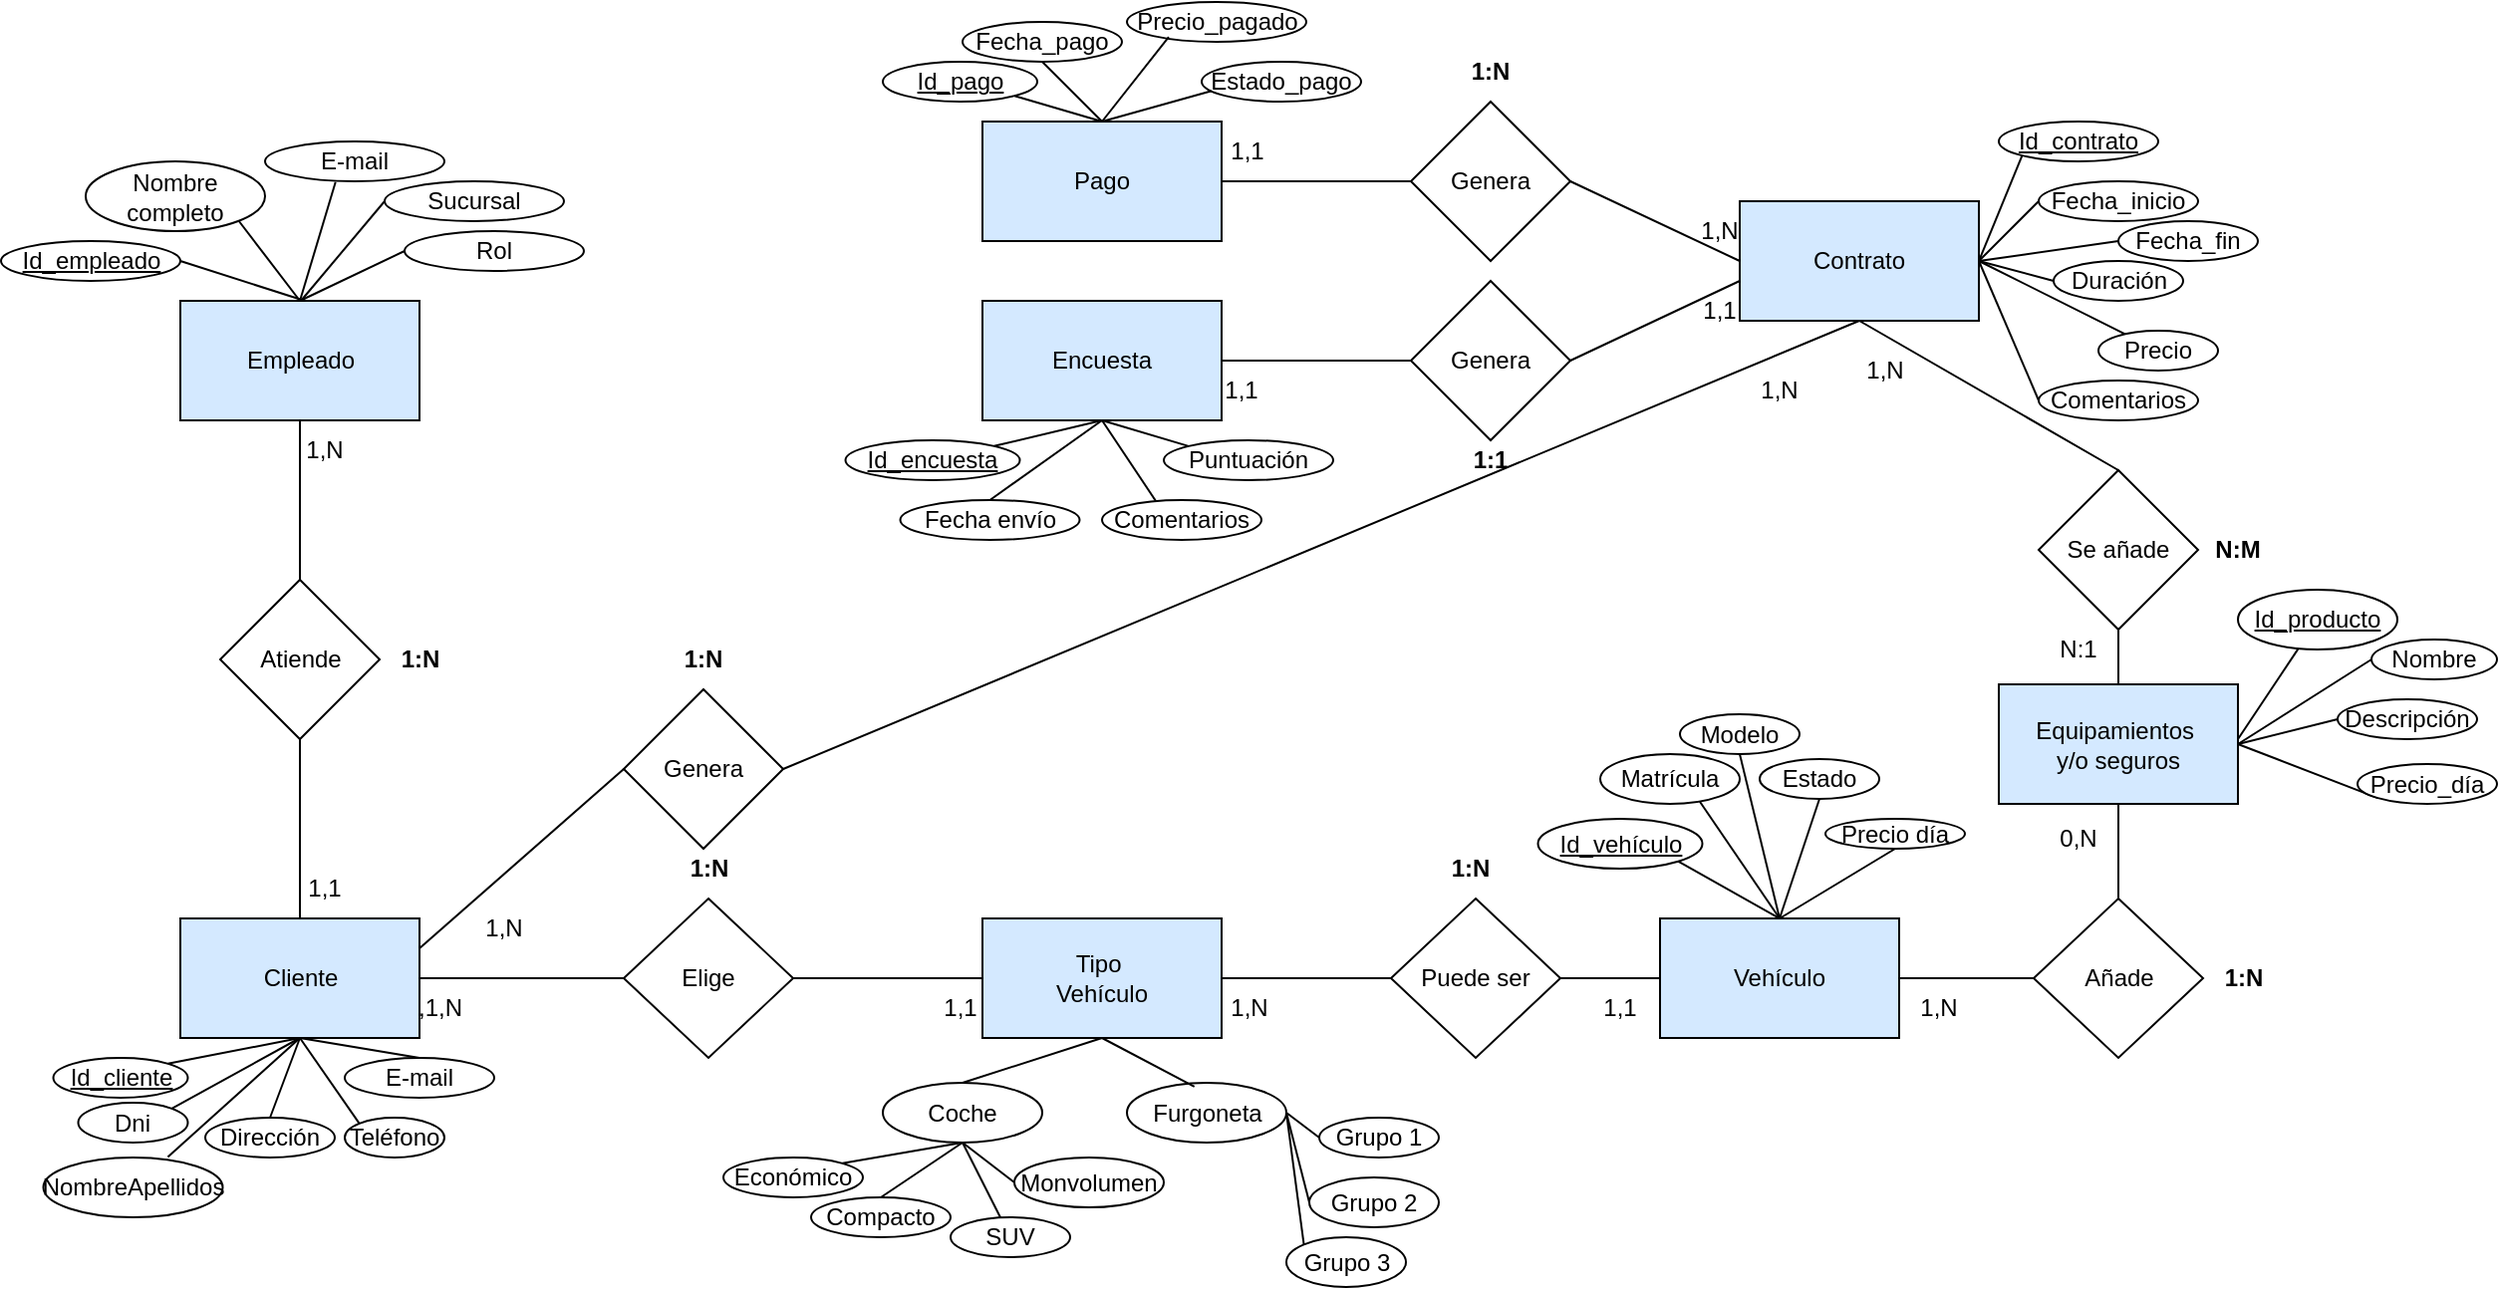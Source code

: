 <mxfile version="22.0.2" type="device">
  <diagram name="Página-1" id="fV-J__cZfQo93oOP77fv">
    <mxGraphModel dx="2089" dy="1761" grid="1" gridSize="10" guides="1" tooltips="1" connect="1" arrows="1" fold="1" page="1" pageScale="1" pageWidth="827" pageHeight="1169" background="#FFFFFF" math="0" shadow="0">
      <root>
        <mxCell id="0" />
        <mxCell id="1" parent="0" />
        <mxCell id="uSXimBow2SyvMB53U5gD-1" value="Tipo&amp;nbsp;&lt;br&gt;Vehículo" style="rounded=0;whiteSpace=wrap;html=1;fillColor=#D4E9FF;" parent="1" vertex="1">
          <mxGeometry x="280" y="330" width="120" height="60" as="geometry" />
        </mxCell>
        <mxCell id="uSXimBow2SyvMB53U5gD-2" value="Equipamientos&amp;nbsp;&lt;br&gt;y/o seguros" style="rounded=0;whiteSpace=wrap;html=1;fillColor=#D4E9FF" parent="1" vertex="1">
          <mxGeometry x="790" y="212.5" width="120" height="60" as="geometry" />
        </mxCell>
        <mxCell id="uSXimBow2SyvMB53U5gD-3" value="Contrato" style="rounded=0;whiteSpace=wrap;html=1;fillColor=#D4E9FF" parent="1" vertex="1">
          <mxGeometry x="660" y="-30" width="120" height="60" as="geometry" />
        </mxCell>
        <mxCell id="uSXimBow2SyvMB53U5gD-4" value="Cliente" style="rounded=0;whiteSpace=wrap;html=1;fillColor=#D4E9FF;" parent="1" vertex="1">
          <mxGeometry x="-122.5" y="330" width="120" height="60" as="geometry" />
        </mxCell>
        <mxCell id="uSXimBow2SyvMB53U5gD-5" value="Empleado" style="rounded=0;whiteSpace=wrap;html=1;fillColor=#D4E9FF;" parent="1" vertex="1">
          <mxGeometry x="-122.5" y="20" width="120" height="60" as="geometry" />
        </mxCell>
        <mxCell id="uSXimBow2SyvMB53U5gD-6" value="Pago" style="rounded=0;whiteSpace=wrap;html=1;fillColor=#D4E9FF;" parent="1" vertex="1">
          <mxGeometry x="280" y="-70" width="120" height="60" as="geometry" />
        </mxCell>
        <mxCell id="uSXimBow2SyvMB53U5gD-7" value="Encuesta" style="rounded=0;whiteSpace=wrap;html=1;fillColor=#D4E9FF" parent="1" vertex="1">
          <mxGeometry x="280" y="20" width="120" height="60" as="geometry" />
        </mxCell>
        <mxCell id="uSXimBow2SyvMB53U5gD-16" value="Fecha_inicio" style="ellipse;whiteSpace=wrap;html=1;" parent="1" vertex="1">
          <mxGeometry x="810" y="-40" width="80" height="20" as="geometry" />
        </mxCell>
        <mxCell id="uSXimBow2SyvMB53U5gD-21" value="Precio" style="ellipse;whiteSpace=wrap;html=1;" parent="1" vertex="1">
          <mxGeometry x="840" y="35" width="60" height="20" as="geometry" />
        </mxCell>
        <mxCell id="uSXimBow2SyvMB53U5gD-22" value="&lt;div&gt;Duración&lt;/div&gt;" style="ellipse;whiteSpace=wrap;html=1;" parent="1" vertex="1">
          <mxGeometry x="817.5" width="65" height="20" as="geometry" />
        </mxCell>
        <mxCell id="uSXimBow2SyvMB53U5gD-23" value="&lt;div&gt;Comentarios&lt;/div&gt;" style="ellipse;whiteSpace=wrap;html=1;" parent="1" vertex="1">
          <mxGeometry x="810" y="60" width="80" height="20" as="geometry" />
        </mxCell>
        <mxCell id="uSXimBow2SyvMB53U5gD-25" value="Fecha_pago" style="ellipse;whiteSpace=wrap;html=1;" parent="1" vertex="1">
          <mxGeometry x="270" y="-120" width="80" height="20" as="geometry" />
        </mxCell>
        <mxCell id="uSXimBow2SyvMB53U5gD-26" value="&lt;div&gt;Fecha_fin&lt;/div&gt;" style="ellipse;whiteSpace=wrap;html=1;" parent="1" vertex="1">
          <mxGeometry x="850" y="-20" width="70" height="20" as="geometry" />
        </mxCell>
        <mxCell id="uSXimBow2SyvMB53U5gD-27" value="&lt;u&gt;Id_contrato&lt;/u&gt;" style="ellipse;whiteSpace=wrap;html=1;" parent="1" vertex="1">
          <mxGeometry x="790" y="-70" width="80" height="20" as="geometry" />
        </mxCell>
        <mxCell id="uSXimBow2SyvMB53U5gD-28" value="" style="endArrow=none;html=1;rounded=0;exitX=1;exitY=0.5;exitDx=0;exitDy=0;entryX=0;entryY=0.5;entryDx=0;entryDy=0;" parent="1" source="uSXimBow2SyvMB53U5gD-3" target="uSXimBow2SyvMB53U5gD-22" edge="1">
          <mxGeometry width="50" height="50" relative="1" as="geometry">
            <mxPoint x="790" y="-40" as="sourcePoint" />
            <mxPoint x="894.657" y="22.794" as="targetPoint" />
          </mxGeometry>
        </mxCell>
        <mxCell id="uSXimBow2SyvMB53U5gD-29" value="" style="endArrow=none;html=1;rounded=0;entryX=1;entryY=0.5;entryDx=0;entryDy=0;exitX=0;exitY=1;exitDx=0;exitDy=0;" parent="1" source="uSXimBow2SyvMB53U5gD-27" target="uSXimBow2SyvMB53U5gD-3" edge="1">
          <mxGeometry width="50" height="50" relative="1" as="geometry">
            <mxPoint x="335" y="170" as="sourcePoint" />
            <mxPoint x="440" y="148" as="targetPoint" />
          </mxGeometry>
        </mxCell>
        <mxCell id="uSXimBow2SyvMB53U5gD-30" value="" style="endArrow=none;html=1;rounded=0;entryX=0;entryY=0.5;entryDx=0;entryDy=0;exitX=1;exitY=0.5;exitDx=0;exitDy=0;" parent="1" source="uSXimBow2SyvMB53U5gD-3" target="uSXimBow2SyvMB53U5gD-26" edge="1">
          <mxGeometry width="50" height="50" relative="1" as="geometry">
            <mxPoint x="415" y="140" as="sourcePoint" />
            <mxPoint x="465" y="90" as="targetPoint" />
          </mxGeometry>
        </mxCell>
        <mxCell id="uSXimBow2SyvMB53U5gD-31" value="" style="endArrow=none;html=1;rounded=0;entryX=1;entryY=0.5;entryDx=0;entryDy=0;exitX=0;exitY=0.5;exitDx=0;exitDy=0;" parent="1" source="uSXimBow2SyvMB53U5gD-16" target="uSXimBow2SyvMB53U5gD-3" edge="1">
          <mxGeometry width="50" height="50" relative="1" as="geometry">
            <mxPoint x="389" y="140" as="sourcePoint" />
            <mxPoint x="439" y="90" as="targetPoint" />
          </mxGeometry>
        </mxCell>
        <mxCell id="uSXimBow2SyvMB53U5gD-32" value="" style="endArrow=none;html=1;rounded=0;entryX=0;entryY=0.5;entryDx=0;entryDy=0;exitX=1;exitY=0.5;exitDx=0;exitDy=0;" parent="1" source="uSXimBow2SyvMB53U5gD-3" target="uSXimBow2SyvMB53U5gD-23" edge="1">
          <mxGeometry width="50" height="50" relative="1" as="geometry">
            <mxPoint x="770" y="120" as="sourcePoint" />
            <mxPoint x="475" y="104" as="targetPoint" />
          </mxGeometry>
        </mxCell>
        <mxCell id="uSXimBow2SyvMB53U5gD-33" value="" style="endArrow=none;html=1;rounded=0;entryX=0.5;entryY=1;entryDx=0;entryDy=0;exitX=0.5;exitY=1;exitDx=0;exitDy=0;" parent="1" source="uSXimBow2SyvMB53U5gD-7" target="uSXimBow2SyvMB53U5gD-76" edge="1">
          <mxGeometry width="50" height="50" relative="1" as="geometry">
            <mxPoint x="340" y="110" as="sourcePoint" />
            <mxPoint x="290" y="535" as="targetPoint" />
          </mxGeometry>
        </mxCell>
        <mxCell id="uSXimBow2SyvMB53U5gD-34" value="" style="endArrow=none;html=1;rounded=0;exitX=1;exitY=0.5;exitDx=0;exitDy=0;" parent="1" source="uSXimBow2SyvMB53U5gD-3" target="uSXimBow2SyvMB53U5gD-21" edge="1">
          <mxGeometry width="50" height="50" relative="1" as="geometry">
            <mxPoint x="770" y="120" as="sourcePoint" />
            <mxPoint x="630" y="110" as="targetPoint" />
          </mxGeometry>
        </mxCell>
        <mxCell id="uSXimBow2SyvMB53U5gD-35" value="&lt;u&gt;Id_pago&lt;/u&gt;" style="ellipse;whiteSpace=wrap;html=1;" parent="1" vertex="1">
          <mxGeometry x="230" y="-100" width="77.5" height="20" as="geometry" />
        </mxCell>
        <mxCell id="uSXimBow2SyvMB53U5gD-36" value="Estado_pago" style="ellipse;whiteSpace=wrap;html=1;" parent="1" vertex="1">
          <mxGeometry x="390" y="-100" width="80" height="20" as="geometry" />
        </mxCell>
        <mxCell id="uSXimBow2SyvMB53U5gD-37" value="Precio_pagado" style="ellipse;whiteSpace=wrap;html=1;" parent="1" vertex="1">
          <mxGeometry x="352.5" y="-130" width="90" height="20" as="geometry" />
        </mxCell>
        <mxCell id="uSXimBow2SyvMB53U5gD-38" value="" style="endArrow=none;html=1;rounded=0;entryX=0.5;entryY=1;entryDx=0;entryDy=0;exitX=0.5;exitY=0;exitDx=0;exitDy=0;" parent="1" source="uSXimBow2SyvMB53U5gD-6" target="uSXimBow2SyvMB53U5gD-25" edge="1">
          <mxGeometry width="50" height="50" relative="1" as="geometry">
            <mxPoint x="540" y="210" as="sourcePoint" />
            <mxPoint x="590" y="160" as="targetPoint" />
          </mxGeometry>
        </mxCell>
        <mxCell id="uSXimBow2SyvMB53U5gD-39" value="" style="endArrow=none;html=1;rounded=0;entryX=1;entryY=1;entryDx=0;entryDy=0;exitX=0.5;exitY=0;exitDx=0;exitDy=0;" parent="1" source="uSXimBow2SyvMB53U5gD-6" target="uSXimBow2SyvMB53U5gD-35" edge="1">
          <mxGeometry width="50" height="50" relative="1" as="geometry">
            <mxPoint x="575" y="215" as="sourcePoint" />
            <mxPoint x="625" y="165" as="targetPoint" />
          </mxGeometry>
        </mxCell>
        <mxCell id="uSXimBow2SyvMB53U5gD-40" value="" style="endArrow=none;html=1;rounded=0;entryX=0.063;entryY=0.733;entryDx=0;entryDy=0;exitX=0.5;exitY=0;exitDx=0;exitDy=0;entryPerimeter=0;" parent="1" source="uSXimBow2SyvMB53U5gD-6" target="uSXimBow2SyvMB53U5gD-36" edge="1">
          <mxGeometry width="50" height="50" relative="1" as="geometry">
            <mxPoint x="730" y="300" as="sourcePoint" />
            <mxPoint x="780" y="250" as="targetPoint" />
          </mxGeometry>
        </mxCell>
        <mxCell id="uSXimBow2SyvMB53U5gD-41" value="" style="endArrow=none;html=1;rounded=0;entryX=0.233;entryY=0.88;entryDx=0;entryDy=0;exitX=0.5;exitY=0;exitDx=0;exitDy=0;entryPerimeter=0;" parent="1" source="uSXimBow2SyvMB53U5gD-6" target="uSXimBow2SyvMB53U5gD-37" edge="1">
          <mxGeometry width="50" height="50" relative="1" as="geometry">
            <mxPoint x="750" y="245" as="sourcePoint" />
            <mxPoint x="800" y="195" as="targetPoint" />
          </mxGeometry>
        </mxCell>
        <mxCell id="uSXimBow2SyvMB53U5gD-42" value="" style="endArrow=none;html=1;rounded=0;entryX=0;entryY=0.5;entryDx=0;entryDy=0;exitX=1;exitY=0.5;exitDx=0;exitDy=0;" parent="1" target="uSXimBow2SyvMB53U5gD-43" edge="1" source="uSXimBow2SyvMB53U5gD-2">
          <mxGeometry width="50" height="50" relative="1" as="geometry">
            <mxPoint x="720" y="390" as="sourcePoint" />
            <mxPoint x="750" y="410" as="targetPoint" />
          </mxGeometry>
        </mxCell>
        <mxCell id="uSXimBow2SyvMB53U5gD-43" value="Descripción" style="ellipse;whiteSpace=wrap;html=1;" parent="1" vertex="1">
          <mxGeometry x="960" y="220" width="70" height="20" as="geometry" />
        </mxCell>
        <mxCell id="uSXimBow2SyvMB53U5gD-44" value="Nombre" style="ellipse;whiteSpace=wrap;html=1;" parent="1" vertex="1">
          <mxGeometry x="977" y="190" width="63" height="20" as="geometry" />
        </mxCell>
        <mxCell id="uSXimBow2SyvMB53U5gD-45" value="&lt;u&gt;Id_producto&lt;/u&gt;" style="ellipse;whiteSpace=wrap;html=1;" parent="1" vertex="1">
          <mxGeometry x="910" y="165" width="80" height="30" as="geometry" />
        </mxCell>
        <mxCell id="uSXimBow2SyvMB53U5gD-46" value="" style="endArrow=none;html=1;rounded=0;" parent="1" target="uSXimBow2SyvMB53U5gD-45" edge="1">
          <mxGeometry width="50" height="50" relative="1" as="geometry">
            <mxPoint x="910" y="240" as="sourcePoint" />
            <mxPoint x="730" y="390" as="targetPoint" />
          </mxGeometry>
        </mxCell>
        <mxCell id="uSXimBow2SyvMB53U5gD-47" value="" style="endArrow=none;html=1;rounded=0;entryX=0;entryY=0.5;entryDx=0;entryDy=0;exitX=1;exitY=0.5;exitDx=0;exitDy=0;" parent="1" source="uSXimBow2SyvMB53U5gD-2" target="uSXimBow2SyvMB53U5gD-44" edge="1">
          <mxGeometry width="50" height="50" relative="1" as="geometry">
            <mxPoint x="920" y="260" as="sourcePoint" />
            <mxPoint x="730" y="440" as="targetPoint" />
          </mxGeometry>
        </mxCell>
        <mxCell id="uSXimBow2SyvMB53U5gD-48" value="" style="endArrow=none;html=1;rounded=0;entryX=0;entryY=1;entryDx=0;entryDy=0;exitX=1;exitY=0.5;exitDx=0;exitDy=0;" parent="1" source="uSXimBow2SyvMB53U5gD-2" target="uSXimBow2SyvMB53U5gD-49" edge="1">
          <mxGeometry width="50" height="50" relative="1" as="geometry">
            <mxPoint x="730" y="440" as="sourcePoint" />
            <mxPoint x="780" y="390" as="targetPoint" />
          </mxGeometry>
        </mxCell>
        <mxCell id="uSXimBow2SyvMB53U5gD-49" value="Precio_día" style="ellipse;whiteSpace=wrap;html=1;" parent="1" vertex="1">
          <mxGeometry x="970" y="252.5" width="70" height="20" as="geometry" />
        </mxCell>
        <mxCell id="uSXimBow2SyvMB53U5gD-50" value="E-mail" style="ellipse;whiteSpace=wrap;html=1;" parent="1" vertex="1">
          <mxGeometry x="-40" y="400" width="75" height="20" as="geometry" />
        </mxCell>
        <mxCell id="uSXimBow2SyvMB53U5gD-51" value="Dirección" style="ellipse;whiteSpace=wrap;html=1;" parent="1" vertex="1">
          <mxGeometry x="-110" y="430" width="65" height="20" as="geometry" />
        </mxCell>
        <mxCell id="uSXimBow2SyvMB53U5gD-52" value="Dni" style="ellipse;whiteSpace=wrap;html=1;" parent="1" vertex="1">
          <mxGeometry x="-173.75" y="422.5" width="55" height="20" as="geometry" />
        </mxCell>
        <mxCell id="uSXimBow2SyvMB53U5gD-53" value="&lt;u&gt;Id_cliente&lt;/u&gt;" style="ellipse;whiteSpace=wrap;html=1;" parent="1" vertex="1">
          <mxGeometry x="-186.25" y="400" width="67.5" height="20" as="geometry" />
        </mxCell>
        <mxCell id="uSXimBow2SyvMB53U5gD-55" value="NombreApellidos" style="ellipse;whiteSpace=wrap;html=1;" parent="1" vertex="1">
          <mxGeometry x="-191.25" y="450" width="90" height="30" as="geometry" />
        </mxCell>
        <mxCell id="uSXimBow2SyvMB53U5gD-58" value="" style="endArrow=none;html=1;rounded=0;entryX=0.5;entryY=1;entryDx=0;entryDy=0;exitX=0.694;exitY=-0.007;exitDx=0;exitDy=0;exitPerimeter=0;" parent="1" source="uSXimBow2SyvMB53U5gD-55" target="uSXimBow2SyvMB53U5gD-4" edge="1">
          <mxGeometry width="50" height="50" relative="1" as="geometry">
            <mxPoint x="70" y="450" as="sourcePoint" />
            <mxPoint x="650" y="590" as="targetPoint" />
          </mxGeometry>
        </mxCell>
        <mxCell id="uSXimBow2SyvMB53U5gD-59" value="" style="endArrow=none;html=1;rounded=0;entryX=0.5;entryY=1;entryDx=0;entryDy=0;exitX=0.5;exitY=0;exitDx=0;exitDy=0;" parent="1" source="uSXimBow2SyvMB53U5gD-51" target="uSXimBow2SyvMB53U5gD-4" edge="1">
          <mxGeometry width="50" height="50" relative="1" as="geometry">
            <mxPoint x="550" y="635" as="sourcePoint" />
            <mxPoint x="600" y="585" as="targetPoint" />
          </mxGeometry>
        </mxCell>
        <mxCell id="uSXimBow2SyvMB53U5gD-60" value="" style="endArrow=none;html=1;rounded=0;entryX=0.5;entryY=1;entryDx=0;entryDy=0;exitX=1;exitY=0;exitDx=0;exitDy=0;" parent="1" source="uSXimBow2SyvMB53U5gD-52" target="uSXimBow2SyvMB53U5gD-4" edge="1">
          <mxGeometry width="50" height="50" relative="1" as="geometry">
            <mxPoint x="570" y="540" as="sourcePoint" />
            <mxPoint x="620" y="490" as="targetPoint" />
          </mxGeometry>
        </mxCell>
        <mxCell id="uSXimBow2SyvMB53U5gD-61" value="" style="endArrow=none;html=1;rounded=0;entryX=0.5;entryY=1;entryDx=0;entryDy=0;exitX=1;exitY=0;exitDx=0;exitDy=0;" parent="1" source="uSXimBow2SyvMB53U5gD-53" target="uSXimBow2SyvMB53U5gD-4" edge="1">
          <mxGeometry width="50" height="50" relative="1" as="geometry">
            <mxPoint x="-20" y="610" as="sourcePoint" />
            <mxPoint x="30" y="560" as="targetPoint" />
          </mxGeometry>
        </mxCell>
        <mxCell id="uSXimBow2SyvMB53U5gD-62" value="" style="endArrow=none;html=1;rounded=0;exitX=0.5;exitY=0;exitDx=0;exitDy=0;entryX=0.5;entryY=1;entryDx=0;entryDy=0;" parent="1" source="uSXimBow2SyvMB53U5gD-50" target="uSXimBow2SyvMB53U5gD-4" edge="1">
          <mxGeometry width="50" height="50" relative="1" as="geometry">
            <mxPoint x="150" y="670" as="sourcePoint" />
            <mxPoint x="740" y="550" as="targetPoint" />
          </mxGeometry>
        </mxCell>
        <mxCell id="uSXimBow2SyvMB53U5gD-63" value="Teléfono" style="ellipse;whiteSpace=wrap;html=1;" parent="1" vertex="1">
          <mxGeometry x="-40" y="430" width="50" height="20" as="geometry" />
        </mxCell>
        <mxCell id="uSXimBow2SyvMB53U5gD-64" value="" style="endArrow=none;html=1;rounded=0;entryX=0.5;entryY=1;entryDx=0;entryDy=0;exitX=0;exitY=0;exitDx=0;exitDy=0;" parent="1" source="uSXimBow2SyvMB53U5gD-63" target="uSXimBow2SyvMB53U5gD-4" edge="1">
          <mxGeometry width="50" height="50" relative="1" as="geometry">
            <mxPoint x="230" y="690" as="sourcePoint" />
            <mxPoint x="280" y="640" as="targetPoint" />
          </mxGeometry>
        </mxCell>
        <mxCell id="uSXimBow2SyvMB53U5gD-65" value="&lt;div&gt;Estado&lt;/div&gt;" style="ellipse;whiteSpace=wrap;html=1;" parent="1" vertex="1">
          <mxGeometry x="670" y="250" width="60" height="20" as="geometry" />
        </mxCell>
        <mxCell id="uSXimBow2SyvMB53U5gD-66" value="Matrícula" style="ellipse;whiteSpace=wrap;html=1;" parent="1" vertex="1">
          <mxGeometry x="590" y="247.5" width="70" height="25" as="geometry" />
        </mxCell>
        <mxCell id="uSXimBow2SyvMB53U5gD-67" value="&lt;div&gt;Modelo&lt;/div&gt;" style="ellipse;whiteSpace=wrap;html=1;" parent="1" vertex="1">
          <mxGeometry x="630" y="227.5" width="60" height="20" as="geometry" />
        </mxCell>
        <mxCell id="uSXimBow2SyvMB53U5gD-68" value="&lt;u&gt;Id_vehículo&lt;/u&gt;" style="ellipse;whiteSpace=wrap;html=1;" parent="1" vertex="1">
          <mxGeometry x="558.75" y="280" width="82.5" height="25" as="geometry" />
        </mxCell>
        <mxCell id="uSXimBow2SyvMB53U5gD-69" value="Precio día" style="ellipse;whiteSpace=wrap;html=1;" parent="1" vertex="1">
          <mxGeometry x="703" y="280" width="70" height="15" as="geometry" />
        </mxCell>
        <mxCell id="uSXimBow2SyvMB53U5gD-70" value="" style="endArrow=none;html=1;rounded=0;entryX=0.714;entryY=0.956;entryDx=0;entryDy=0;entryPerimeter=0;exitX=0.5;exitY=0;exitDx=0;exitDy=0;" parent="1" target="uSXimBow2SyvMB53U5gD-66" edge="1" source="lZ2ELk1dQo8QPDQYmGzR-3">
          <mxGeometry width="50" height="50" relative="1" as="geometry">
            <mxPoint x="340" y="330" as="sourcePoint" />
            <mxPoint x="280" y="640" as="targetPoint" />
          </mxGeometry>
        </mxCell>
        <mxCell id="uSXimBow2SyvMB53U5gD-71" value="" style="endArrow=none;html=1;rounded=0;entryX=0.5;entryY=0;entryDx=0;entryDy=0;exitX=1;exitY=1;exitDx=0;exitDy=0;" parent="1" source="uSXimBow2SyvMB53U5gD-68" target="lZ2ELk1dQo8QPDQYmGzR-3" edge="1">
          <mxGeometry width="50" height="50" relative="1" as="geometry">
            <mxPoint x="140" y="490" as="sourcePoint" />
            <mxPoint x="190" y="440" as="targetPoint" />
          </mxGeometry>
        </mxCell>
        <mxCell id="uSXimBow2SyvMB53U5gD-72" value="" style="endArrow=none;html=1;rounded=0;entryX=0.5;entryY=1;entryDx=0;entryDy=0;exitX=0.5;exitY=0;exitDx=0;exitDy=0;" parent="1" target="uSXimBow2SyvMB53U5gD-67" edge="1" source="lZ2ELk1dQo8QPDQYmGzR-3">
          <mxGeometry width="50" height="50" relative="1" as="geometry">
            <mxPoint x="340" y="330" as="sourcePoint" />
            <mxPoint x="260" y="545" as="targetPoint" />
          </mxGeometry>
        </mxCell>
        <mxCell id="uSXimBow2SyvMB53U5gD-73" value="" style="endArrow=none;html=1;rounded=0;exitX=0.5;exitY=0;exitDx=0;exitDy=0;entryX=0.5;entryY=1;entryDx=0;entryDy=0;" parent="1" source="lZ2ELk1dQo8QPDQYmGzR-3" target="uSXimBow2SyvMB53U5gD-65" edge="1">
          <mxGeometry width="50" height="50" relative="1" as="geometry">
            <mxPoint x="10" y="700" as="sourcePoint" />
            <mxPoint x="380" y="290" as="targetPoint" />
          </mxGeometry>
        </mxCell>
        <mxCell id="uSXimBow2SyvMB53U5gD-74" value="" style="endArrow=none;html=1;rounded=0;entryX=0.5;entryY=1;entryDx=0;entryDy=0;exitX=0.5;exitY=0;exitDx=0;exitDy=0;" parent="1" source="lZ2ELk1dQo8QPDQYmGzR-3" target="uSXimBow2SyvMB53U5gD-69" edge="1">
          <mxGeometry width="50" height="50" relative="1" as="geometry">
            <mxPoint x="670" y="330" as="sourcePoint" />
            <mxPoint x="10" y="620" as="targetPoint" />
          </mxGeometry>
        </mxCell>
        <mxCell id="uSXimBow2SyvMB53U5gD-76" value="Comentarios" style="ellipse;whiteSpace=wrap;html=1;" parent="1" vertex="1">
          <mxGeometry x="340" y="120" width="80" height="20" as="geometry" />
        </mxCell>
        <mxCell id="uSXimBow2SyvMB53U5gD-77" value="&lt;u&gt;Id_encuesta&lt;/u&gt;" style="ellipse;whiteSpace=wrap;html=1;" parent="1" vertex="1">
          <mxGeometry x="211.25" y="90" width="87.5" height="20" as="geometry" />
        </mxCell>
        <mxCell id="uSXimBow2SyvMB53U5gD-78" value="Puntuación" style="ellipse;whiteSpace=wrap;html=1;" parent="1" vertex="1">
          <mxGeometry x="371" y="90" width="85" height="20" as="geometry" />
        </mxCell>
        <mxCell id="uSXimBow2SyvMB53U5gD-79" value="Fecha envío" style="ellipse;whiteSpace=wrap;html=1;" parent="1" vertex="1">
          <mxGeometry x="238.75" y="120" width="90" height="20" as="geometry" />
        </mxCell>
        <mxCell id="uSXimBow2SyvMB53U5gD-80" value="" style="endArrow=none;html=1;rounded=0;entryX=0.5;entryY=0;entryDx=0;entryDy=0;" parent="1" target="uSXimBow2SyvMB53U5gD-79" edge="1">
          <mxGeometry width="50" height="50" relative="1" as="geometry">
            <mxPoint x="340" y="80" as="sourcePoint" />
            <mxPoint x="350" y="580" as="targetPoint" />
          </mxGeometry>
        </mxCell>
        <mxCell id="uSXimBow2SyvMB53U5gD-81" value="" style="endArrow=none;html=1;rounded=0;entryX=0;entryY=0;entryDx=0;entryDy=0;exitX=0.5;exitY=1;exitDx=0;exitDy=0;" parent="1" source="uSXimBow2SyvMB53U5gD-7" target="uSXimBow2SyvMB53U5gD-78" edge="1">
          <mxGeometry width="50" height="50" relative="1" as="geometry">
            <mxPoint x="240" y="660" as="sourcePoint" />
            <mxPoint x="290" y="610" as="targetPoint" />
          </mxGeometry>
        </mxCell>
        <mxCell id="uSXimBow2SyvMB53U5gD-82" value="" style="endArrow=none;html=1;rounded=0;entryX=1;entryY=0;entryDx=0;entryDy=0;exitX=0.5;exitY=1;exitDx=0;exitDy=0;" parent="1" source="uSXimBow2SyvMB53U5gD-7" target="uSXimBow2SyvMB53U5gD-77" edge="1">
          <mxGeometry width="50" height="50" relative="1" as="geometry">
            <mxPoint x="390" y="610" as="sourcePoint" />
            <mxPoint x="440" y="560" as="targetPoint" />
          </mxGeometry>
        </mxCell>
        <mxCell id="uSXimBow2SyvMB53U5gD-83" value="Atiende" style="rhombus;whiteSpace=wrap;html=1;" parent="1" vertex="1">
          <mxGeometry x="-102.5" y="160" width="80" height="80" as="geometry" />
        </mxCell>
        <mxCell id="uSXimBow2SyvMB53U5gD-88" value="" style="endArrow=none;html=1;rounded=0;entryX=0;entryY=0.5;entryDx=0;entryDy=0;exitX=1;exitY=0.5;exitDx=0;exitDy=0;" parent="1" source="ELVU8j1Wu9aHbOI0-rem-1" target="uSXimBow2SyvMB53U5gD-1" edge="1">
          <mxGeometry width="50" height="50" relative="1" as="geometry">
            <mxPoint x="365" y="440" as="sourcePoint" />
            <mxPoint x="190" y="440" as="targetPoint" />
          </mxGeometry>
        </mxCell>
        <mxCell id="ELVU8j1Wu9aHbOI0-rem-1" value="Elige" style="rhombus;whiteSpace=wrap;html=1;" parent="1" vertex="1">
          <mxGeometry x="100" y="320" width="85" height="80" as="geometry" />
        </mxCell>
        <mxCell id="ELVU8j1Wu9aHbOI0-rem-4" value="" style="endArrow=none;html=1;rounded=0;entryX=0;entryY=0.5;entryDx=0;entryDy=0;exitX=1;exitY=0.5;exitDx=0;exitDy=0;" parent="1" source="uSXimBow2SyvMB53U5gD-4" target="ELVU8j1Wu9aHbOI0-rem-1" edge="1">
          <mxGeometry width="50" height="50" relative="1" as="geometry">
            <mxPoint x="190" y="560" as="sourcePoint" />
            <mxPoint x="240" y="510" as="targetPoint" />
          </mxGeometry>
        </mxCell>
        <mxCell id="ELVU8j1Wu9aHbOI0-rem-6" value="Genera" style="rhombus;whiteSpace=wrap;html=1;" parent="1" vertex="1">
          <mxGeometry x="100" y="215" width="80" height="80" as="geometry" />
        </mxCell>
        <mxCell id="ELVU8j1Wu9aHbOI0-rem-10" value="" style="endArrow=none;html=1;rounded=0;entryX=0.5;entryY=1;entryDx=0;entryDy=0;exitX=1;exitY=0.5;exitDx=0;exitDy=0;" parent="1" source="ELVU8j1Wu9aHbOI0-rem-6" target="uSXimBow2SyvMB53U5gD-3" edge="1">
          <mxGeometry width="50" height="50" relative="1" as="geometry">
            <mxPoint x="690" y="260" as="sourcePoint" />
            <mxPoint x="740" y="210" as="targetPoint" />
          </mxGeometry>
        </mxCell>
        <mxCell id="ELVU8j1Wu9aHbOI0-rem-12" value="Genera" style="rhombus;whiteSpace=wrap;html=1;" parent="1" vertex="1">
          <mxGeometry x="495" y="-80" width="80" height="80" as="geometry" />
        </mxCell>
        <mxCell id="ELVU8j1Wu9aHbOI0-rem-13" value="" style="endArrow=none;html=1;rounded=0;entryX=0;entryY=0.5;entryDx=0;entryDy=0;exitX=1;exitY=0.5;exitDx=0;exitDy=0;" parent="1" source="ELVU8j1Wu9aHbOI0-rem-12" target="uSXimBow2SyvMB53U5gD-3" edge="1">
          <mxGeometry width="50" height="50" relative="1" as="geometry">
            <mxPoint x="330" y="180" as="sourcePoint" />
            <mxPoint x="380" y="130" as="targetPoint" />
          </mxGeometry>
        </mxCell>
        <mxCell id="ELVU8j1Wu9aHbOI0-rem-14" value="" style="endArrow=none;html=1;rounded=0;entryX=0;entryY=0.5;entryDx=0;entryDy=0;exitX=1;exitY=0.5;exitDx=0;exitDy=0;" parent="1" source="uSXimBow2SyvMB53U5gD-6" target="ELVU8j1Wu9aHbOI0-rem-12" edge="1">
          <mxGeometry width="50" height="50" relative="1" as="geometry">
            <mxPoint x="280" y="210" as="sourcePoint" />
            <mxPoint x="330" y="160" as="targetPoint" />
          </mxGeometry>
        </mxCell>
        <mxCell id="ELVU8j1Wu9aHbOI0-rem-19" value="" style="endArrow=none;html=1;rounded=0;exitX=1;exitY=0.5;exitDx=0;exitDy=0;entryX=0;entryY=0.5;entryDx=0;entryDy=0;" parent="1" source="uSXimBow2SyvMB53U5gD-7" target="ELVU8j1Wu9aHbOI0-rem-62" edge="1">
          <mxGeometry width="50" height="50" relative="1" as="geometry">
            <mxPoint x="420" y="140" as="sourcePoint" />
            <mxPoint x="480" y="80" as="targetPoint" />
          </mxGeometry>
        </mxCell>
        <mxCell id="ELVU8j1Wu9aHbOI0-rem-31" value="Añade" style="rhombus;whiteSpace=wrap;html=1;" parent="1" vertex="1">
          <mxGeometry x="807.5" y="320" width="85" height="80" as="geometry" />
        </mxCell>
        <mxCell id="ELVU8j1Wu9aHbOI0-rem-33" value="" style="endArrow=none;html=1;rounded=0;entryX=0.5;entryY=1;entryDx=0;entryDy=0;exitX=0.5;exitY=0;exitDx=0;exitDy=0;" parent="1" source="ELVU8j1Wu9aHbOI0-rem-31" target="uSXimBow2SyvMB53U5gD-2" edge="1">
          <mxGeometry width="50" height="50" relative="1" as="geometry">
            <mxPoint x="560" y="300" as="sourcePoint" />
            <mxPoint x="610" y="250" as="targetPoint" />
          </mxGeometry>
        </mxCell>
        <mxCell id="ELVU8j1Wu9aHbOI0-rem-34" style="edgeStyle=orthogonalEdgeStyle;rounded=0;orthogonalLoop=1;jettySize=auto;html=1;exitX=0.5;exitY=1;exitDx=0;exitDy=0;" parent="1" source="uSXimBow2SyvMB53U5gD-63" target="uSXimBow2SyvMB53U5gD-63" edge="1">
          <mxGeometry relative="1" as="geometry" />
        </mxCell>
        <mxCell id="ELVU8j1Wu9aHbOI0-rem-35" value="1,1" style="text;html=1;strokeColor=none;fillColor=none;align=center;verticalAlign=middle;whiteSpace=wrap;rounded=0;" parent="1" vertex="1">
          <mxGeometry x="238.75" y="360" width="60" height="30" as="geometry" />
        </mxCell>
        <mxCell id="ELVU8j1Wu9aHbOI0-rem-36" value=",1,N" style="text;html=1;strokeColor=none;fillColor=none;align=center;verticalAlign=middle;whiteSpace=wrap;rounded=0;" parent="1" vertex="1">
          <mxGeometry x="-22.5" y="360" width="60" height="30" as="geometry" />
        </mxCell>
        <mxCell id="ELVU8j1Wu9aHbOI0-rem-37" value="&lt;b&gt;1:N&lt;/b&gt;" style="text;html=1;strokeColor=none;fillColor=none;align=center;verticalAlign=middle;whiteSpace=wrap;rounded=0;" parent="1" vertex="1">
          <mxGeometry x="-32.5" y="185" width="60" height="30" as="geometry" />
        </mxCell>
        <mxCell id="ELVU8j1Wu9aHbOI0-rem-38" value="1,N" style="text;html=1;strokeColor=none;fillColor=none;align=center;verticalAlign=middle;whiteSpace=wrap;rounded=0;" parent="1" vertex="1">
          <mxGeometry x="-80" y="80" width="60" height="30" as="geometry" />
        </mxCell>
        <mxCell id="ELVU8j1Wu9aHbOI0-rem-39" value="&lt;b&gt;1:N&lt;/b&gt;" style="text;html=1;strokeColor=none;fillColor=none;align=center;verticalAlign=middle;whiteSpace=wrap;rounded=0;" parent="1" vertex="1">
          <mxGeometry x="112.5" y="290" width="60" height="30" as="geometry" />
        </mxCell>
        <mxCell id="ELVU8j1Wu9aHbOI0-rem-40" value="1,N" style="text;html=1;strokeColor=none;fillColor=none;align=center;verticalAlign=middle;whiteSpace=wrap;rounded=0;" parent="1" vertex="1">
          <mxGeometry x="620" y="-30" width="60" height="30" as="geometry" />
        </mxCell>
        <mxCell id="ELVU8j1Wu9aHbOI0-rem-41" value="1,1" style="text;html=1;strokeColor=none;fillColor=none;align=center;verticalAlign=middle;whiteSpace=wrap;rounded=0;" parent="1" vertex="1">
          <mxGeometry x="380" y="50" width="60" height="30" as="geometry" />
        </mxCell>
        <mxCell id="ELVU8j1Wu9aHbOI0-rem-42" value="1,1" style="text;html=1;strokeColor=none;fillColor=none;align=center;verticalAlign=middle;whiteSpace=wrap;rounded=0;" parent="1" vertex="1">
          <mxGeometry x="382.5" y="-70" width="60" height="30" as="geometry" />
        </mxCell>
        <mxCell id="ELVU8j1Wu9aHbOI0-rem-43" value="&lt;b&gt;1:N&lt;/b&gt;" style="text;html=1;strokeColor=none;fillColor=none;align=center;verticalAlign=middle;whiteSpace=wrap;rounded=0;" parent="1" vertex="1">
          <mxGeometry x="882.5" y="345" width="60" height="30" as="geometry" />
        </mxCell>
        <mxCell id="ELVU8j1Wu9aHbOI0-rem-48" value="" style="endArrow=none;html=1;rounded=0;entryX=0.5;entryY=1;entryDx=0;entryDy=0;exitX=0.5;exitY=0;exitDx=0;exitDy=0;" parent="1" source="uSXimBow2SyvMB53U5gD-83" target="uSXimBow2SyvMB53U5gD-5" edge="1">
          <mxGeometry width="50" height="50" relative="1" as="geometry">
            <mxPoint x="-180" y="220" as="sourcePoint" />
            <mxPoint x="-130" y="170" as="targetPoint" />
          </mxGeometry>
        </mxCell>
        <mxCell id="ELVU8j1Wu9aHbOI0-rem-49" value="" style="endArrow=none;html=1;rounded=0;entryX=0.5;entryY=1;entryDx=0;entryDy=0;exitX=0.5;exitY=0;exitDx=0;exitDy=0;" parent="1" source="uSXimBow2SyvMB53U5gD-4" target="uSXimBow2SyvMB53U5gD-83" edge="1">
          <mxGeometry width="50" height="50" relative="1" as="geometry">
            <mxPoint x="-290" y="310" as="sourcePoint" />
            <mxPoint x="-240" y="260" as="targetPoint" />
          </mxGeometry>
        </mxCell>
        <mxCell id="ELVU8j1Wu9aHbOI0-rem-50" value="E-mail" style="ellipse;whiteSpace=wrap;html=1;" parent="1" vertex="1">
          <mxGeometry x="-80" y="-60" width="90" height="20" as="geometry" />
        </mxCell>
        <mxCell id="ELVU8j1Wu9aHbOI0-rem-51" value="Nombre completo" style="ellipse;whiteSpace=wrap;html=1;" parent="1" vertex="1">
          <mxGeometry x="-170" y="-50" width="90" height="35" as="geometry" />
        </mxCell>
        <mxCell id="ELVU8j1Wu9aHbOI0-rem-52" value="&lt;u&gt;Id_empleado&lt;/u&gt;" style="ellipse;whiteSpace=wrap;html=1;" parent="1" vertex="1">
          <mxGeometry x="-212.5" y="-10" width="90" height="20" as="geometry" />
        </mxCell>
        <mxCell id="ELVU8j1Wu9aHbOI0-rem-53" value="Sucursal" style="ellipse;whiteSpace=wrap;html=1;" parent="1" vertex="1">
          <mxGeometry x="-20" y="-40" width="90" height="20" as="geometry" />
        </mxCell>
        <mxCell id="ELVU8j1Wu9aHbOI0-rem-54" value="" style="endArrow=none;html=1;rounded=0;entryX=0;entryY=0.5;entryDx=0;entryDy=0;exitX=1;exitY=0.25;exitDx=0;exitDy=0;" parent="1" source="uSXimBow2SyvMB53U5gD-4" target="ELVU8j1Wu9aHbOI0-rem-6" edge="1">
          <mxGeometry width="50" height="50" relative="1" as="geometry">
            <mxPoint y="340" as="sourcePoint" />
            <mxPoint x="100" y="240" as="targetPoint" />
          </mxGeometry>
        </mxCell>
        <mxCell id="ELVU8j1Wu9aHbOI0-rem-56" value="1,1" style="text;html=1;strokeColor=none;fillColor=none;align=center;verticalAlign=middle;whiteSpace=wrap;rounded=0;" parent="1" vertex="1">
          <mxGeometry x="-80" y="300" width="60" height="30" as="geometry" />
        </mxCell>
        <mxCell id="ELVU8j1Wu9aHbOI0-rem-57" value="&lt;b&gt;1:N&lt;/b&gt;" style="text;html=1;strokeColor=none;fillColor=none;align=center;verticalAlign=middle;whiteSpace=wrap;rounded=0;" parent="1" vertex="1">
          <mxGeometry x="110" y="185" width="60" height="30" as="geometry" />
        </mxCell>
        <mxCell id="ELVU8j1Wu9aHbOI0-rem-58" value="1,N" style="text;html=1;strokeColor=none;fillColor=none;align=center;verticalAlign=middle;whiteSpace=wrap;rounded=0;" parent="1" vertex="1">
          <mxGeometry x="10" y="320" width="60" height="30" as="geometry" />
        </mxCell>
        <mxCell id="ELVU8j1Wu9aHbOI0-rem-59" value="1,N" style="text;html=1;strokeColor=none;fillColor=none;align=center;verticalAlign=middle;whiteSpace=wrap;rounded=0;" parent="1" vertex="1">
          <mxGeometry x="730" y="360" width="60" height="30" as="geometry" />
        </mxCell>
        <mxCell id="ELVU8j1Wu9aHbOI0-rem-60" value="0,N" style="text;html=1;strokeColor=none;fillColor=none;align=center;verticalAlign=middle;whiteSpace=wrap;rounded=0;" parent="1" vertex="1">
          <mxGeometry x="800" y="275" width="60" height="30" as="geometry" />
        </mxCell>
        <mxCell id="ELVU8j1Wu9aHbOI0-rem-62" value="Genera" style="rhombus;whiteSpace=wrap;html=1;" parent="1" vertex="1">
          <mxGeometry x="495" y="10" width="80" height="80" as="geometry" />
        </mxCell>
        <mxCell id="ELVU8j1Wu9aHbOI0-rem-63" value="" style="endArrow=none;html=1;rounded=0;exitX=1;exitY=0.5;exitDx=0;exitDy=0;" parent="1" source="ELVU8j1Wu9aHbOI0-rem-62" edge="1">
          <mxGeometry width="50" height="50" relative="1" as="geometry">
            <mxPoint x="230" y="210" as="sourcePoint" />
            <mxPoint x="660" y="10" as="targetPoint" />
          </mxGeometry>
        </mxCell>
        <mxCell id="ELVU8j1Wu9aHbOI0-rem-64" value="" style="endArrow=none;html=1;rounded=0;entryX=0;entryY=0.5;entryDx=0;entryDy=0;" parent="1" target="ELVU8j1Wu9aHbOI0-rem-53" edge="1">
          <mxGeometry width="50" height="50" relative="1" as="geometry">
            <mxPoint x="-62" y="20" as="sourcePoint" />
            <mxPoint x="-290" y="185" as="targetPoint" />
          </mxGeometry>
        </mxCell>
        <mxCell id="ELVU8j1Wu9aHbOI0-rem-65" value="&lt;b&gt;1:1&lt;/b&gt;" style="text;html=1;strokeColor=none;fillColor=none;align=center;verticalAlign=middle;whiteSpace=wrap;rounded=0;" parent="1" vertex="1">
          <mxGeometry x="505" y="85" width="60" height="30" as="geometry" />
        </mxCell>
        <mxCell id="ELVU8j1Wu9aHbOI0-rem-66" value="&lt;b&gt;1:N&lt;/b&gt;" style="text;html=1;strokeColor=none;fillColor=none;align=center;verticalAlign=middle;whiteSpace=wrap;rounded=0;" parent="1" vertex="1">
          <mxGeometry x="505" y="-110" width="60" height="30" as="geometry" />
        </mxCell>
        <mxCell id="ELVU8j1Wu9aHbOI0-rem-67" value="1,N" style="text;html=1;strokeColor=none;fillColor=none;align=center;verticalAlign=middle;whiteSpace=wrap;rounded=0;" parent="1" vertex="1">
          <mxGeometry x="650" y="50" width="60" height="30" as="geometry" />
        </mxCell>
        <mxCell id="ELVU8j1Wu9aHbOI0-rem-68" value="1,1" style="text;html=1;strokeColor=none;fillColor=none;align=center;verticalAlign=middle;whiteSpace=wrap;rounded=0;" parent="1" vertex="1">
          <mxGeometry x="620" y="10" width="60" height="30" as="geometry" />
        </mxCell>
        <mxCell id="ELVU8j1Wu9aHbOI0-rem-71" value="Rol" style="ellipse;whiteSpace=wrap;html=1;" parent="1" vertex="1">
          <mxGeometry x="-10" y="-15" width="90" height="20" as="geometry" />
        </mxCell>
        <mxCell id="ELVU8j1Wu9aHbOI0-rem-72" value="" style="endArrow=none;html=1;rounded=0;entryX=0.393;entryY=1.02;entryDx=0;entryDy=0;entryPerimeter=0;exitX=0.5;exitY=0;exitDx=0;exitDy=0;" parent="1" source="uSXimBow2SyvMB53U5gD-5" target="ELVU8j1Wu9aHbOI0-rem-50" edge="1">
          <mxGeometry width="50" height="50" relative="1" as="geometry">
            <mxPoint x="-220" y="240" as="sourcePoint" />
            <mxPoint x="-170" y="190" as="targetPoint" />
          </mxGeometry>
        </mxCell>
        <mxCell id="ELVU8j1Wu9aHbOI0-rem-73" value="" style="endArrow=none;html=1;rounded=0;entryX=0;entryY=0.5;entryDx=0;entryDy=0;exitX=0.5;exitY=0;exitDx=0;exitDy=0;" parent="1" source="uSXimBow2SyvMB53U5gD-5" target="ELVU8j1Wu9aHbOI0-rem-71" edge="1">
          <mxGeometry width="50" height="50" relative="1" as="geometry">
            <mxPoint x="-210" y="330" as="sourcePoint" />
            <mxPoint x="-160" y="280" as="targetPoint" />
          </mxGeometry>
        </mxCell>
        <mxCell id="ELVU8j1Wu9aHbOI0-rem-74" value="" style="endArrow=none;html=1;rounded=0;entryX=1;entryY=1;entryDx=0;entryDy=0;exitX=0.5;exitY=0;exitDx=0;exitDy=0;" parent="1" source="uSXimBow2SyvMB53U5gD-5" target="ELVU8j1Wu9aHbOI0-rem-51" edge="1">
          <mxGeometry width="50" height="50" relative="1" as="geometry">
            <mxPoint x="-260" y="280" as="sourcePoint" />
            <mxPoint x="-210" y="230" as="targetPoint" />
          </mxGeometry>
        </mxCell>
        <mxCell id="ELVU8j1Wu9aHbOI0-rem-75" value="" style="endArrow=none;html=1;rounded=0;entryX=1;entryY=0.5;entryDx=0;entryDy=0;" parent="1" target="ELVU8j1Wu9aHbOI0-rem-52" edge="1">
          <mxGeometry width="50" height="50" relative="1" as="geometry">
            <mxPoint x="-60" y="20" as="sourcePoint" />
            <mxPoint x="-240" y="210" as="targetPoint" />
          </mxGeometry>
        </mxCell>
        <mxCell id="ELVU8j1Wu9aHbOI0-rem-76" value="Se añade" style="rhombus;whiteSpace=wrap;html=1;" parent="1" vertex="1">
          <mxGeometry x="810" y="105" width="80" height="80" as="geometry" />
        </mxCell>
        <mxCell id="ELVU8j1Wu9aHbOI0-rem-77" value="&lt;b&gt;N:M&lt;/b&gt;" style="text;html=1;strokeColor=none;fillColor=none;align=center;verticalAlign=middle;whiteSpace=wrap;rounded=0;" parent="1" vertex="1">
          <mxGeometry x="880" y="130" width="60" height="30" as="geometry" />
        </mxCell>
        <mxCell id="ELVU8j1Wu9aHbOI0-rem-78" value="" style="endArrow=none;html=1;rounded=0;entryX=0.5;entryY=1;entryDx=0;entryDy=0;exitX=0.5;exitY=0;exitDx=0;exitDy=0;" parent="1" source="uSXimBow2SyvMB53U5gD-2" target="ELVU8j1Wu9aHbOI0-rem-76" edge="1">
          <mxGeometry width="50" height="50" relative="1" as="geometry">
            <mxPoint x="510" y="240" as="sourcePoint" />
            <mxPoint x="560" y="190" as="targetPoint" />
          </mxGeometry>
        </mxCell>
        <mxCell id="ELVU8j1Wu9aHbOI0-rem-79" value="" style="endArrow=none;html=1;rounded=0;exitX=0.5;exitY=0;exitDx=0;exitDy=0;" parent="1" source="ELVU8j1Wu9aHbOI0-rem-76" edge="1">
          <mxGeometry width="50" height="50" relative="1" as="geometry">
            <mxPoint x="560" y="280" as="sourcePoint" />
            <mxPoint x="720" y="30" as="targetPoint" />
          </mxGeometry>
        </mxCell>
        <mxCell id="Ym_1mo_CpW5ReRRhhX3e-1" value="1,N" style="text;html=1;strokeColor=none;fillColor=none;align=center;verticalAlign=middle;whiteSpace=wrap;rounded=0;" parent="1" vertex="1">
          <mxGeometry x="703" y="40" width="60" height="30" as="geometry" />
        </mxCell>
        <mxCell id="Ym_1mo_CpW5ReRRhhX3e-2" value="N:1" style="text;html=1;strokeColor=none;fillColor=none;align=center;verticalAlign=middle;whiteSpace=wrap;rounded=0;" parent="1" vertex="1">
          <mxGeometry x="800" y="180" width="60" height="30" as="geometry" />
        </mxCell>
        <mxCell id="lZ2ELk1dQo8QPDQYmGzR-3" value="Vehículo" style="rounded=0;whiteSpace=wrap;html=1;fillColor=#D4E9FF;" parent="1" vertex="1">
          <mxGeometry x="620" y="330" width="120" height="60" as="geometry" />
        </mxCell>
        <mxCell id="lZ2ELk1dQo8QPDQYmGzR-4" value="Puede ser" style="rhombus;whiteSpace=wrap;html=1;" parent="1" vertex="1">
          <mxGeometry x="485" y="320" width="85" height="80" as="geometry" />
        </mxCell>
        <mxCell id="lZ2ELk1dQo8QPDQYmGzR-5" value="" style="endArrow=none;html=1;rounded=0;entryX=0;entryY=0.5;entryDx=0;entryDy=0;exitX=1;exitY=0.5;exitDx=0;exitDy=0;" parent="1" target="lZ2ELk1dQo8QPDQYmGzR-4" edge="1" source="uSXimBow2SyvMB53U5gD-1">
          <mxGeometry width="50" height="50" relative="1" as="geometry">
            <mxPoint x="340" y="390" as="sourcePoint" />
            <mxPoint x="220" y="450" as="targetPoint" />
          </mxGeometry>
        </mxCell>
        <mxCell id="lZ2ELk1dQo8QPDQYmGzR-6" value="" style="endArrow=none;html=1;rounded=0;exitX=1;exitY=0.5;exitDx=0;exitDy=0;" parent="1" source="lZ2ELk1dQo8QPDQYmGzR-4" edge="1">
          <mxGeometry width="50" height="50" relative="1" as="geometry">
            <mxPoint x="394" y="515" as="sourcePoint" />
            <mxPoint x="620" y="360" as="targetPoint" />
          </mxGeometry>
        </mxCell>
        <mxCell id="lZ2ELk1dQo8QPDQYmGzR-7" value="Monvolumen" style="ellipse;whiteSpace=wrap;html=1;" parent="1" vertex="1">
          <mxGeometry x="296" y="450" width="75" height="25" as="geometry" />
        </mxCell>
        <mxCell id="lZ2ELk1dQo8QPDQYmGzR-8" value="SUV" style="ellipse;whiteSpace=wrap;html=1;" parent="1" vertex="1">
          <mxGeometry x="264" y="480" width="60" height="20" as="geometry" />
        </mxCell>
        <mxCell id="lZ2ELk1dQo8QPDQYmGzR-9" value="Compacto" style="ellipse;whiteSpace=wrap;html=1;" parent="1" vertex="1">
          <mxGeometry x="194" y="470" width="70" height="20" as="geometry" />
        </mxCell>
        <mxCell id="lZ2ELk1dQo8QPDQYmGzR-10" value="Económico" style="ellipse;whiteSpace=wrap;html=1;" parent="1" vertex="1">
          <mxGeometry x="150" y="450" width="70" height="20" as="geometry" />
        </mxCell>
        <mxCell id="lZ2ELk1dQo8QPDQYmGzR-11" value="Furgoneta" style="ellipse;whiteSpace=wrap;html=1;" parent="1" vertex="1">
          <mxGeometry x="352.5" y="412.5" width="80" height="30" as="geometry" />
        </mxCell>
        <mxCell id="lZ2ELk1dQo8QPDQYmGzR-12" value="Coche" style="ellipse;whiteSpace=wrap;html=1;" parent="1" vertex="1">
          <mxGeometry x="230" y="412.5" width="80" height="30" as="geometry" />
        </mxCell>
        <mxCell id="lZ2ELk1dQo8QPDQYmGzR-15" value="Grupo 2" style="ellipse;whiteSpace=wrap;html=1;" parent="1" vertex="1">
          <mxGeometry x="444" y="460" width="65" height="25" as="geometry" />
        </mxCell>
        <mxCell id="lZ2ELk1dQo8QPDQYmGzR-16" value="Grupo 1" style="ellipse;whiteSpace=wrap;html=1;" parent="1" vertex="1">
          <mxGeometry x="449" y="430" width="60" height="20" as="geometry" />
        </mxCell>
        <mxCell id="lZ2ELk1dQo8QPDQYmGzR-17" value="Grupo 3" style="ellipse;whiteSpace=wrap;html=1;" parent="1" vertex="1">
          <mxGeometry x="432.5" y="490" width="60" height="25" as="geometry" />
        </mxCell>
        <mxCell id="lZ2ELk1dQo8QPDQYmGzR-18" value="" style="endArrow=none;html=1;rounded=0;entryX=0.5;entryY=1;entryDx=0;entryDy=0;exitX=0;exitY=0.5;exitDx=0;exitDy=0;" parent="1" source="lZ2ELk1dQo8QPDQYmGzR-7" target="lZ2ELk1dQo8QPDQYmGzR-12" edge="1">
          <mxGeometry width="50" height="50" relative="1" as="geometry">
            <mxPoint x="115" y="680" as="sourcePoint" />
            <mxPoint x="165" y="630" as="targetPoint" />
          </mxGeometry>
        </mxCell>
        <mxCell id="lZ2ELk1dQo8QPDQYmGzR-19" value="" style="endArrow=none;html=1;rounded=0;entryX=0;entryY=0.5;entryDx=0;entryDy=0;exitX=1;exitY=0.5;exitDx=0;exitDy=0;" parent="1" source="lZ2ELk1dQo8QPDQYmGzR-11" target="lZ2ELk1dQo8QPDQYmGzR-15" edge="1">
          <mxGeometry width="50" height="50" relative="1" as="geometry">
            <mxPoint x="125" y="690" as="sourcePoint" />
            <mxPoint x="175" y="640" as="targetPoint" />
          </mxGeometry>
        </mxCell>
        <mxCell id="lZ2ELk1dQo8QPDQYmGzR-20" value="" style="endArrow=none;html=1;rounded=0;entryX=0;entryY=0.5;entryDx=0;entryDy=0;exitX=1;exitY=0.5;exitDx=0;exitDy=0;" parent="1" source="lZ2ELk1dQo8QPDQYmGzR-11" target="lZ2ELk1dQo8QPDQYmGzR-16" edge="1">
          <mxGeometry width="50" height="50" relative="1" as="geometry">
            <mxPoint x="135" y="700" as="sourcePoint" />
            <mxPoint x="185" y="650" as="targetPoint" />
          </mxGeometry>
        </mxCell>
        <mxCell id="lZ2ELk1dQo8QPDQYmGzR-21" value="" style="endArrow=none;html=1;rounded=0;entryX=0.5;entryY=0;entryDx=0;entryDy=0;exitX=0.5;exitY=1;exitDx=0;exitDy=0;" parent="1" source="uSXimBow2SyvMB53U5gD-1" target="lZ2ELk1dQo8QPDQYmGzR-12" edge="1">
          <mxGeometry width="50" height="50" relative="1" as="geometry">
            <mxPoint x="145" y="710" as="sourcePoint" />
            <mxPoint x="195" y="660" as="targetPoint" />
          </mxGeometry>
        </mxCell>
        <mxCell id="lZ2ELk1dQo8QPDQYmGzR-22" value="" style="endArrow=none;html=1;rounded=0;entryX=0.423;entryY=0.063;entryDx=0;entryDy=0;entryPerimeter=0;exitX=0.5;exitY=1;exitDx=0;exitDy=0;" parent="1" source="uSXimBow2SyvMB53U5gD-1" target="lZ2ELk1dQo8QPDQYmGzR-11" edge="1">
          <mxGeometry width="50" height="50" relative="1" as="geometry">
            <mxPoint x="680" y="390" as="sourcePoint" />
            <mxPoint x="205" y="670" as="targetPoint" />
          </mxGeometry>
        </mxCell>
        <mxCell id="lZ2ELk1dQo8QPDQYmGzR-23" value="" style="endArrow=none;html=1;rounded=0;entryX=0;entryY=0;entryDx=0;entryDy=0;exitX=1;exitY=0.5;exitDx=0;exitDy=0;" parent="1" target="lZ2ELk1dQo8QPDQYmGzR-17" edge="1" source="lZ2ELk1dQo8QPDQYmGzR-11">
          <mxGeometry width="50" height="50" relative="1" as="geometry">
            <mxPoint x="590" y="460" as="sourcePoint" />
            <mxPoint x="175" y="640" as="targetPoint" />
          </mxGeometry>
        </mxCell>
        <mxCell id="lZ2ELk1dQo8QPDQYmGzR-24" value="" style="endArrow=none;html=1;rounded=0;entryX=0.5;entryY=1;entryDx=0;entryDy=0;" parent="1" source="lZ2ELk1dQo8QPDQYmGzR-8" edge="1" target="lZ2ELk1dQo8QPDQYmGzR-12">
          <mxGeometry width="50" height="50" relative="1" as="geometry">
            <mxPoint x="125" y="690" as="sourcePoint" />
            <mxPoint x="500" y="600" as="targetPoint" />
          </mxGeometry>
        </mxCell>
        <mxCell id="lZ2ELk1dQo8QPDQYmGzR-25" value="" style="endArrow=none;html=1;rounded=0;exitX=0.5;exitY=0;exitDx=0;exitDy=0;entryX=0.5;entryY=1;entryDx=0;entryDy=0;" parent="1" source="lZ2ELk1dQo8QPDQYmGzR-9" edge="1" target="lZ2ELk1dQo8QPDQYmGzR-12">
          <mxGeometry width="50" height="50" relative="1" as="geometry">
            <mxPoint x="135" y="700" as="sourcePoint" />
            <mxPoint x="730" y="480" as="targetPoint" />
          </mxGeometry>
        </mxCell>
        <mxCell id="lZ2ELk1dQo8QPDQYmGzR-26" value="" style="endArrow=none;html=1;rounded=0;entryX=1;entryY=0;entryDx=0;entryDy=0;exitX=0.5;exitY=1;exitDx=0;exitDy=0;" parent="1" source="lZ2ELk1dQo8QPDQYmGzR-12" target="lZ2ELk1dQo8QPDQYmGzR-10" edge="1">
          <mxGeometry width="50" height="50" relative="1" as="geometry">
            <mxPoint x="145" y="710" as="sourcePoint" />
            <mxPoint x="195" y="660" as="targetPoint" />
          </mxGeometry>
        </mxCell>
        <mxCell id="lZ2ELk1dQo8QPDQYmGzR-28" style="edgeStyle=orthogonalEdgeStyle;rounded=0;orthogonalLoop=1;jettySize=auto;html=1;exitX=0.5;exitY=1;exitDx=0;exitDy=0;" parent="1" source="lZ2ELk1dQo8QPDQYmGzR-8" target="lZ2ELk1dQo8QPDQYmGzR-8" edge="1">
          <mxGeometry relative="1" as="geometry" />
        </mxCell>
        <mxCell id="lZ2ELk1dQo8QPDQYmGzR-29" value="1,1" style="text;html=1;strokeColor=none;fillColor=none;align=center;verticalAlign=middle;whiteSpace=wrap;rounded=0;" parent="1" vertex="1">
          <mxGeometry x="570" y="360" width="60" height="30" as="geometry" />
        </mxCell>
        <mxCell id="lZ2ELk1dQo8QPDQYmGzR-30" value="1,N" style="text;html=1;strokeColor=none;fillColor=none;align=center;verticalAlign=middle;whiteSpace=wrap;rounded=0;" parent="1" vertex="1">
          <mxGeometry x="384" y="360" width="60" height="30" as="geometry" />
        </mxCell>
        <mxCell id="lZ2ELk1dQo8QPDQYmGzR-31" value="&lt;b&gt;1:N&lt;/b&gt;" style="text;html=1;strokeColor=none;fillColor=none;align=center;verticalAlign=middle;whiteSpace=wrap;rounded=0;" parent="1" vertex="1">
          <mxGeometry x="495" y="290" width="60" height="30" as="geometry" />
        </mxCell>
        <mxCell id="8-Ll7cI6rAMUi1fg2UNo-6" value="" style="endArrow=none;html=1;rounded=0;entryX=0;entryY=0.5;entryDx=0;entryDy=0;exitX=1;exitY=0.5;exitDx=0;exitDy=0;" edge="1" parent="1" source="lZ2ELk1dQo8QPDQYmGzR-3" target="ELVU8j1Wu9aHbOI0-rem-31">
          <mxGeometry width="50" height="50" relative="1" as="geometry">
            <mxPoint x="320" y="630" as="sourcePoint" />
            <mxPoint x="370" y="580" as="targetPoint" />
          </mxGeometry>
        </mxCell>
      </root>
    </mxGraphModel>
  </diagram>
</mxfile>
